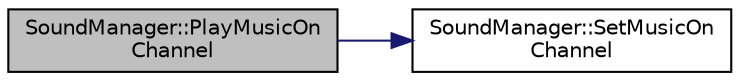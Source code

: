 digraph "SoundManager::PlayMusicOnChannel"
{
  edge [fontname="Helvetica",fontsize="10",labelfontname="Helvetica",labelfontsize="10"];
  node [fontname="Helvetica",fontsize="10",shape=record];
  rankdir="LR";
  Node1 [label="SoundManager::PlayMusicOn\lChannel",height=0.2,width=0.4,color="black", fillcolor="grey75", style="filled", fontcolor="black"];
  Node1 -> Node2 [color="midnightblue",fontsize="10",style="solid",fontname="Helvetica"];
  Node2 [label="SoundManager::SetMusicOn\lChannel",height=0.2,width=0.4,color="black", fillcolor="white", style="filled",URL="$d5/dd9/class_sound_manager.html#af15a5857e2de8e64cfebf8015e866ef5"];
}
